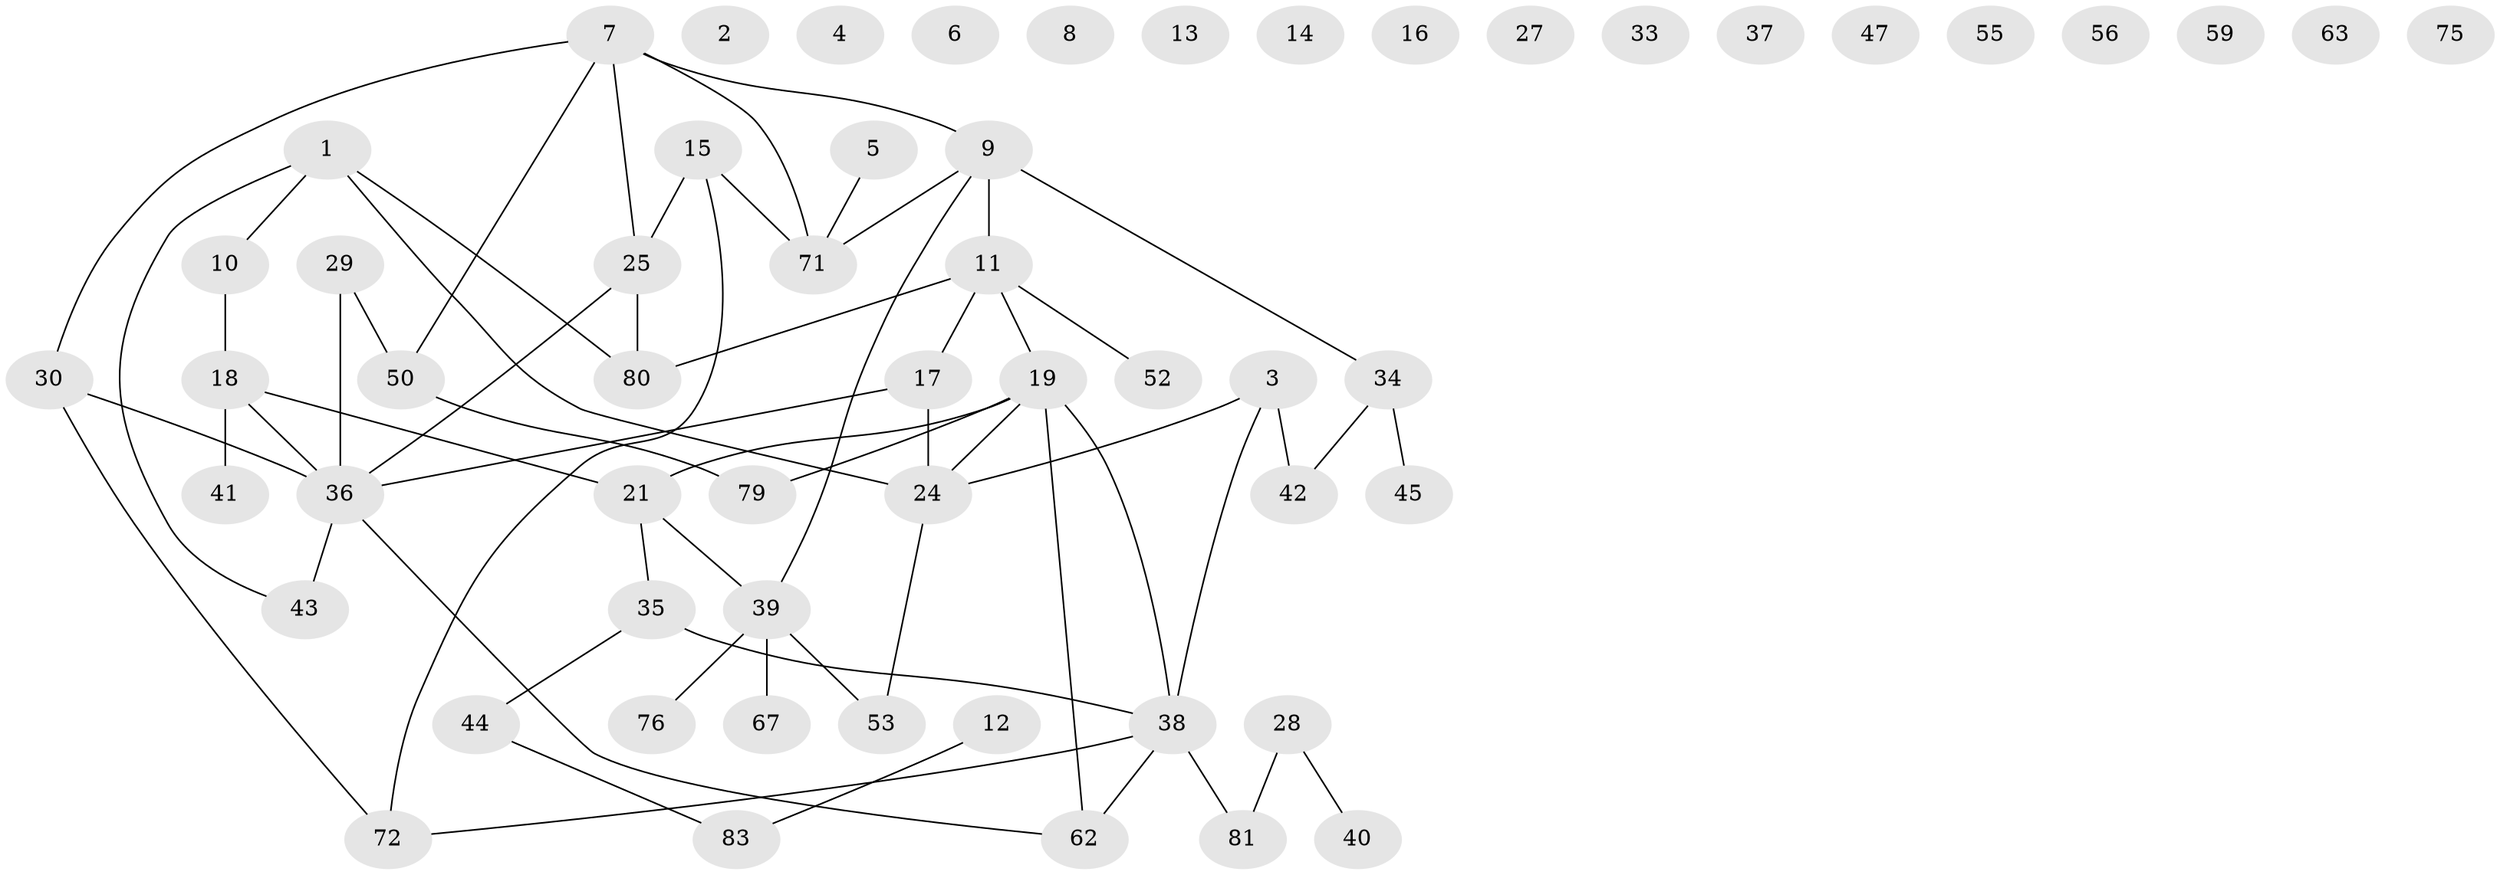 // Generated by graph-tools (version 1.1) at 2025/23/03/03/25 07:23:24]
// undirected, 57 vertices, 61 edges
graph export_dot {
graph [start="1"]
  node [color=gray90,style=filled];
  1 [super="+22"];
  2 [super="+20"];
  3 [super="+49"];
  4;
  5;
  6;
  7 [super="+46"];
  8;
  9 [super="+32"];
  10;
  11 [super="+74"];
  12 [super="+48"];
  13;
  14;
  15 [super="+26"];
  16;
  17 [super="+23"];
  18 [super="+57"];
  19 [super="+31"];
  21 [super="+51"];
  24 [super="+65"];
  25 [super="+58"];
  27;
  28 [super="+61"];
  29;
  30 [super="+64"];
  33;
  34;
  35 [super="+78"];
  36 [super="+60"];
  37;
  38 [super="+54"];
  39 [super="+68"];
  40;
  41 [super="+69"];
  42 [super="+66"];
  43;
  44;
  45 [super="+70"];
  47;
  50 [super="+73"];
  52;
  53;
  55;
  56;
  59;
  62;
  63;
  67;
  71;
  72;
  75 [super="+77"];
  76;
  79;
  80;
  81 [super="+82"];
  83;
  1 -- 10;
  1 -- 24;
  1 -- 43;
  1 -- 80;
  3 -- 42;
  3 -- 24;
  3 -- 38;
  5 -- 71;
  7 -- 9;
  7 -- 30;
  7 -- 71;
  7 -- 25;
  7 -- 50;
  9 -- 34;
  9 -- 71;
  9 -- 11;
  9 -- 39;
  10 -- 18;
  11 -- 80;
  11 -- 52;
  11 -- 17;
  11 -- 19;
  12 -- 83;
  15 -- 25;
  15 -- 71;
  15 -- 72;
  17 -- 24;
  17 -- 36;
  18 -- 21;
  18 -- 36 [weight=2];
  18 -- 41;
  19 -- 79;
  19 -- 21;
  19 -- 38;
  19 -- 62;
  19 -- 24;
  21 -- 35;
  21 -- 39;
  24 -- 53;
  25 -- 80;
  25 -- 36 [weight=2];
  28 -- 81 [weight=2];
  28 -- 40;
  29 -- 36;
  29 -- 50;
  30 -- 72;
  30 -- 36;
  34 -- 45;
  34 -- 42;
  35 -- 44;
  35 -- 38;
  36 -- 62;
  36 -- 43;
  38 -- 72;
  38 -- 81;
  38 -- 62;
  39 -- 53;
  39 -- 67;
  39 -- 76;
  44 -- 83;
  50 -- 79;
}

